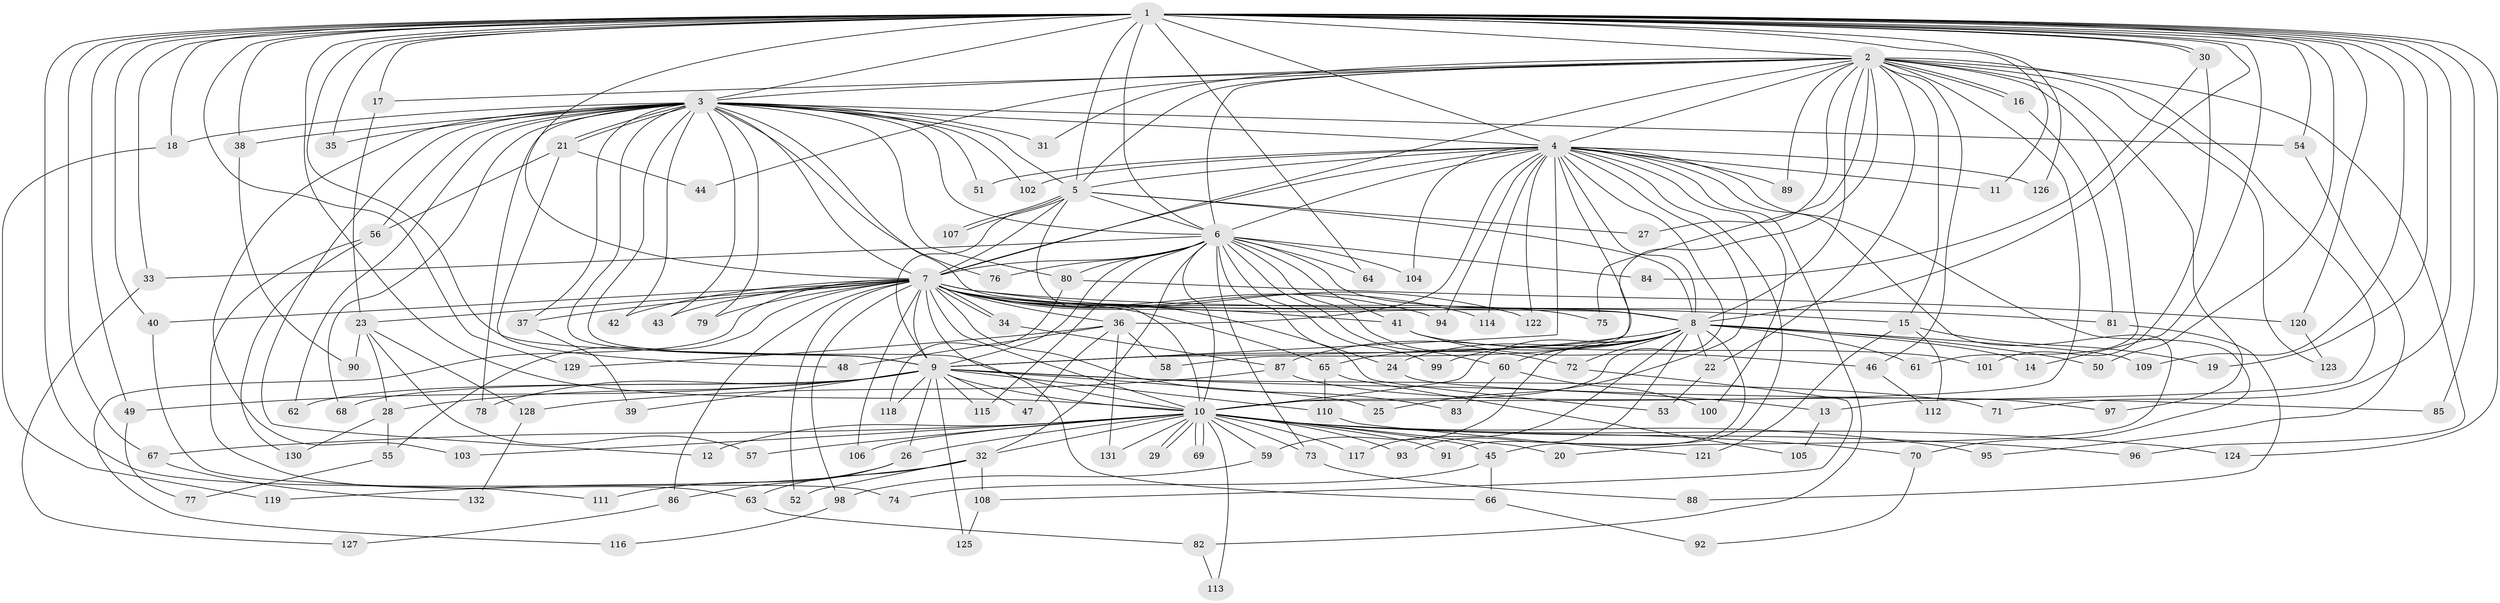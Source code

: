 // coarse degree distribution, {46: 0.00909090909090909, 24: 0.00909090909090909, 25: 0.00909090909090909, 11: 0.00909090909090909, 22: 0.01818181818181818, 34: 0.00909090909090909, 21: 0.00909090909090909, 30: 0.00909090909090909, 2: 0.5818181818181818, 5: 0.02727272727272727, 3: 0.2, 6: 0.01818181818181818, 4: 0.07272727272727272, 1: 0.00909090909090909, 7: 0.00909090909090909}
// Generated by graph-tools (version 1.1) at 2025/41/03/06/25 10:41:37]
// undirected, 132 vertices, 289 edges
graph export_dot {
graph [start="1"]
  node [color=gray90,style=filled];
  1;
  2;
  3;
  4;
  5;
  6;
  7;
  8;
  9;
  10;
  11;
  12;
  13;
  14;
  15;
  16;
  17;
  18;
  19;
  20;
  21;
  22;
  23;
  24;
  25;
  26;
  27;
  28;
  29;
  30;
  31;
  32;
  33;
  34;
  35;
  36;
  37;
  38;
  39;
  40;
  41;
  42;
  43;
  44;
  45;
  46;
  47;
  48;
  49;
  50;
  51;
  52;
  53;
  54;
  55;
  56;
  57;
  58;
  59;
  60;
  61;
  62;
  63;
  64;
  65;
  66;
  67;
  68;
  69;
  70;
  71;
  72;
  73;
  74;
  75;
  76;
  77;
  78;
  79;
  80;
  81;
  82;
  83;
  84;
  85;
  86;
  87;
  88;
  89;
  90;
  91;
  92;
  93;
  94;
  95;
  96;
  97;
  98;
  99;
  100;
  101;
  102;
  103;
  104;
  105;
  106;
  107;
  108;
  109;
  110;
  111;
  112;
  113;
  114;
  115;
  116;
  117;
  118;
  119;
  120;
  121;
  122;
  123;
  124;
  125;
  126;
  127;
  128;
  129;
  130;
  131;
  132;
  1 -- 2;
  1 -- 3;
  1 -- 4;
  1 -- 5;
  1 -- 6;
  1 -- 7;
  1 -- 8;
  1 -- 9;
  1 -- 10;
  1 -- 11;
  1 -- 14;
  1 -- 17;
  1 -- 18;
  1 -- 19;
  1 -- 30;
  1 -- 30;
  1 -- 33;
  1 -- 35;
  1 -- 38;
  1 -- 40;
  1 -- 49;
  1 -- 50;
  1 -- 54;
  1 -- 64;
  1 -- 67;
  1 -- 71;
  1 -- 74;
  1 -- 85;
  1 -- 109;
  1 -- 120;
  1 -- 124;
  1 -- 126;
  1 -- 129;
  2 -- 3;
  2 -- 4;
  2 -- 5;
  2 -- 6;
  2 -- 7;
  2 -- 8;
  2 -- 9;
  2 -- 10;
  2 -- 13;
  2 -- 15;
  2 -- 16;
  2 -- 16;
  2 -- 17;
  2 -- 22;
  2 -- 27;
  2 -- 31;
  2 -- 44;
  2 -- 46;
  2 -- 61;
  2 -- 75;
  2 -- 89;
  2 -- 96;
  2 -- 97;
  2 -- 123;
  3 -- 4;
  3 -- 5;
  3 -- 6;
  3 -- 7;
  3 -- 8;
  3 -- 9;
  3 -- 10;
  3 -- 12;
  3 -- 18;
  3 -- 21;
  3 -- 21;
  3 -- 31;
  3 -- 35;
  3 -- 37;
  3 -- 38;
  3 -- 42;
  3 -- 43;
  3 -- 51;
  3 -- 54;
  3 -- 56;
  3 -- 62;
  3 -- 68;
  3 -- 76;
  3 -- 78;
  3 -- 79;
  3 -- 80;
  3 -- 102;
  3 -- 103;
  4 -- 5;
  4 -- 6;
  4 -- 7;
  4 -- 8;
  4 -- 9;
  4 -- 10;
  4 -- 11;
  4 -- 20;
  4 -- 25;
  4 -- 36;
  4 -- 45;
  4 -- 51;
  4 -- 58;
  4 -- 70;
  4 -- 82;
  4 -- 89;
  4 -- 94;
  4 -- 100;
  4 -- 102;
  4 -- 104;
  4 -- 114;
  4 -- 122;
  4 -- 126;
  5 -- 6;
  5 -- 7;
  5 -- 8;
  5 -- 9;
  5 -- 10;
  5 -- 27;
  5 -- 107;
  5 -- 107;
  6 -- 7;
  6 -- 8;
  6 -- 9;
  6 -- 10;
  6 -- 32;
  6 -- 33;
  6 -- 41;
  6 -- 53;
  6 -- 60;
  6 -- 64;
  6 -- 72;
  6 -- 73;
  6 -- 76;
  6 -- 80;
  6 -- 84;
  6 -- 99;
  6 -- 104;
  6 -- 115;
  7 -- 8;
  7 -- 9;
  7 -- 10;
  7 -- 15;
  7 -- 23;
  7 -- 24;
  7 -- 34;
  7 -- 34;
  7 -- 36;
  7 -- 37;
  7 -- 40;
  7 -- 41;
  7 -- 42;
  7 -- 43;
  7 -- 52;
  7 -- 55;
  7 -- 65;
  7 -- 66;
  7 -- 75;
  7 -- 79;
  7 -- 81;
  7 -- 83;
  7 -- 86;
  7 -- 94;
  7 -- 98;
  7 -- 106;
  7 -- 114;
  7 -- 116;
  7 -- 122;
  8 -- 9;
  8 -- 10;
  8 -- 14;
  8 -- 22;
  8 -- 24;
  8 -- 50;
  8 -- 59;
  8 -- 60;
  8 -- 61;
  8 -- 65;
  8 -- 72;
  8 -- 87;
  8 -- 91;
  8 -- 93;
  8 -- 99;
  8 -- 109;
  8 -- 117;
  9 -- 10;
  9 -- 13;
  9 -- 25;
  9 -- 26;
  9 -- 28;
  9 -- 39;
  9 -- 47;
  9 -- 49;
  9 -- 62;
  9 -- 68;
  9 -- 71;
  9 -- 78;
  9 -- 110;
  9 -- 115;
  9 -- 118;
  9 -- 125;
  10 -- 12;
  10 -- 20;
  10 -- 26;
  10 -- 29;
  10 -- 29;
  10 -- 32;
  10 -- 45;
  10 -- 57;
  10 -- 59;
  10 -- 67;
  10 -- 69;
  10 -- 69;
  10 -- 70;
  10 -- 73;
  10 -- 91;
  10 -- 93;
  10 -- 95;
  10 -- 96;
  10 -- 103;
  10 -- 106;
  10 -- 113;
  10 -- 117;
  10 -- 124;
  10 -- 131;
  13 -- 105;
  15 -- 19;
  15 -- 112;
  15 -- 121;
  16 -- 81;
  17 -- 23;
  18 -- 119;
  21 -- 44;
  21 -- 48;
  21 -- 56;
  22 -- 53;
  23 -- 28;
  23 -- 57;
  23 -- 90;
  23 -- 128;
  24 -- 85;
  26 -- 86;
  26 -- 111;
  28 -- 55;
  28 -- 130;
  30 -- 84;
  30 -- 101;
  32 -- 52;
  32 -- 63;
  32 -- 108;
  32 -- 119;
  33 -- 127;
  34 -- 87;
  36 -- 47;
  36 -- 48;
  36 -- 58;
  36 -- 129;
  36 -- 131;
  37 -- 39;
  38 -- 90;
  40 -- 111;
  41 -- 46;
  41 -- 101;
  45 -- 66;
  45 -- 74;
  46 -- 112;
  49 -- 77;
  54 -- 95;
  55 -- 77;
  56 -- 63;
  56 -- 130;
  59 -- 98;
  60 -- 83;
  60 -- 100;
  63 -- 82;
  65 -- 105;
  65 -- 110;
  66 -- 92;
  67 -- 132;
  70 -- 92;
  72 -- 108;
  73 -- 88;
  80 -- 118;
  80 -- 120;
  81 -- 88;
  82 -- 113;
  86 -- 127;
  87 -- 97;
  87 -- 128;
  98 -- 116;
  108 -- 125;
  110 -- 121;
  120 -- 123;
  128 -- 132;
}
